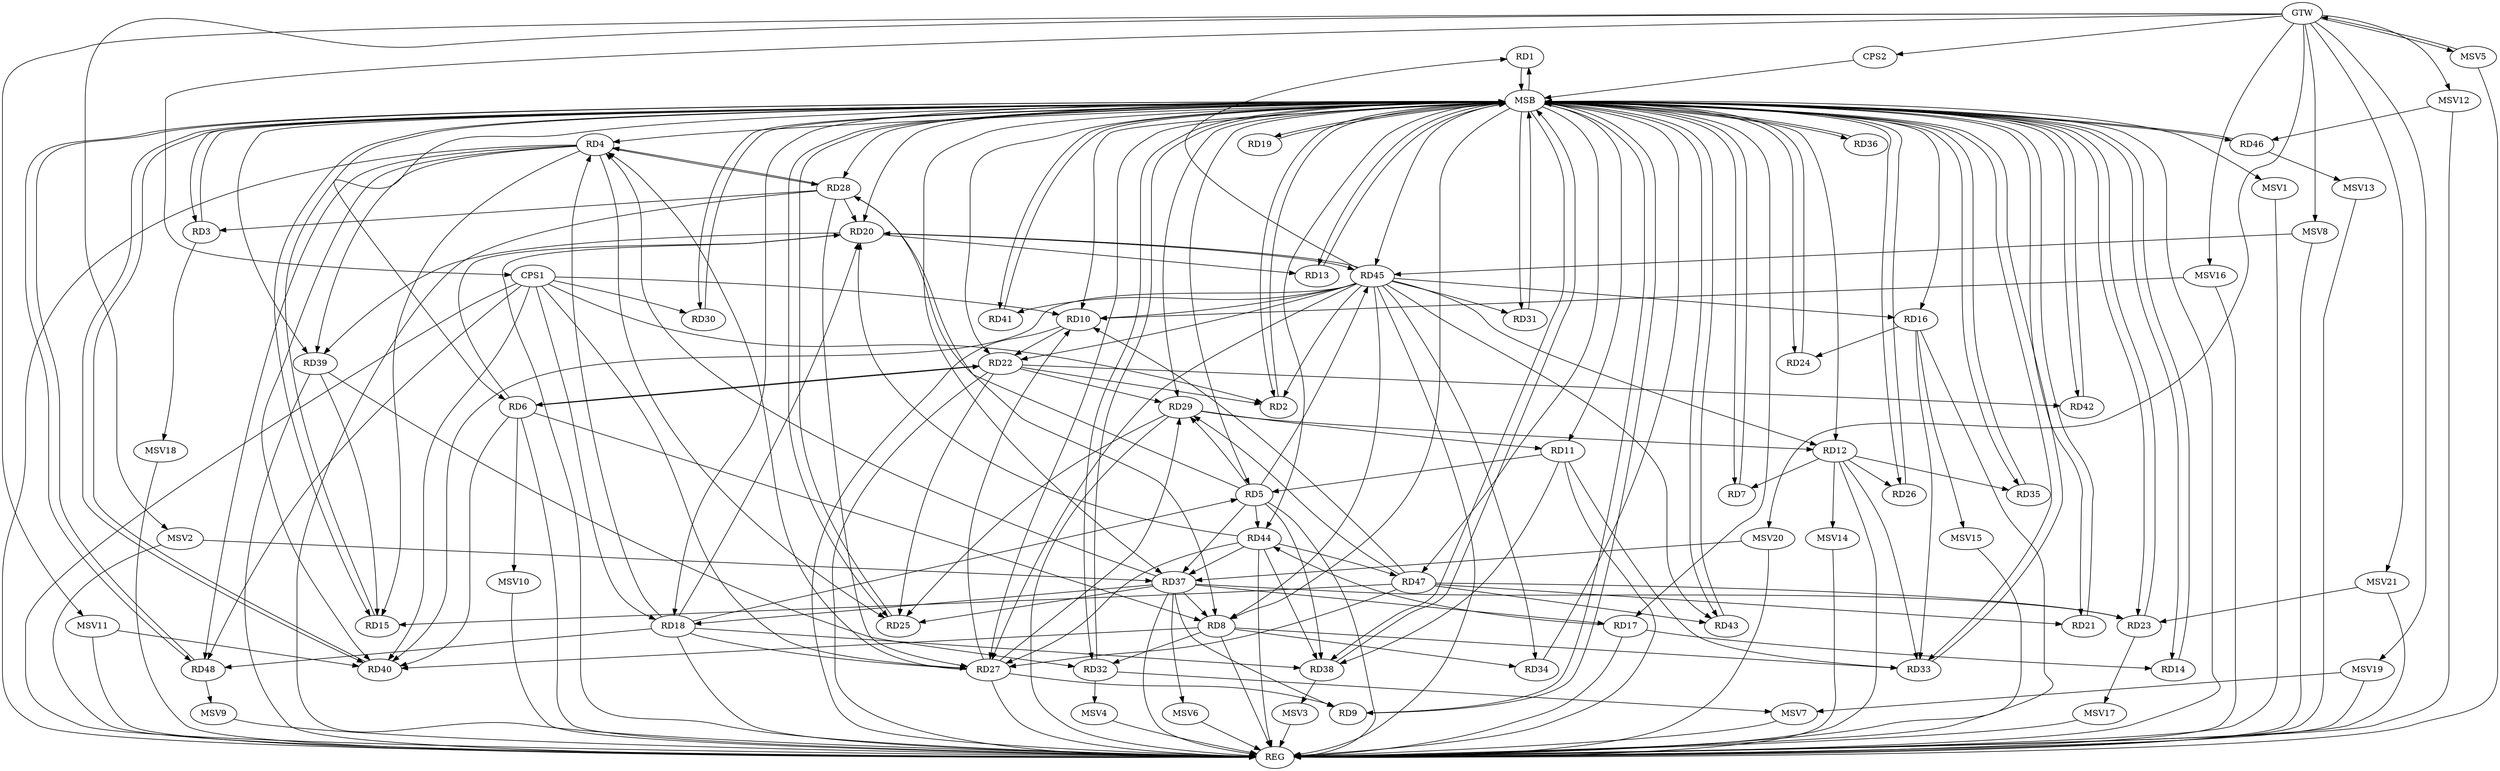 strict digraph G {
  RD1 [ label="RD1" ];
  RD2 [ label="RD2" ];
  RD3 [ label="RD3" ];
  RD4 [ label="RD4" ];
  RD5 [ label="RD5" ];
  RD6 [ label="RD6" ];
  RD7 [ label="RD7" ];
  RD8 [ label="RD8" ];
  RD9 [ label="RD9" ];
  RD10 [ label="RD10" ];
  RD11 [ label="RD11" ];
  RD12 [ label="RD12" ];
  RD13 [ label="RD13" ];
  RD14 [ label="RD14" ];
  RD15 [ label="RD15" ];
  RD16 [ label="RD16" ];
  RD17 [ label="RD17" ];
  RD18 [ label="RD18" ];
  RD19 [ label="RD19" ];
  RD20 [ label="RD20" ];
  RD21 [ label="RD21" ];
  RD22 [ label="RD22" ];
  RD23 [ label="RD23" ];
  RD24 [ label="RD24" ];
  RD25 [ label="RD25" ];
  RD26 [ label="RD26" ];
  RD27 [ label="RD27" ];
  RD28 [ label="RD28" ];
  RD29 [ label="RD29" ];
  RD30 [ label="RD30" ];
  RD31 [ label="RD31" ];
  RD32 [ label="RD32" ];
  RD33 [ label="RD33" ];
  RD34 [ label="RD34" ];
  RD35 [ label="RD35" ];
  RD36 [ label="RD36" ];
  RD37 [ label="RD37" ];
  RD38 [ label="RD38" ];
  RD39 [ label="RD39" ];
  RD40 [ label="RD40" ];
  RD41 [ label="RD41" ];
  RD42 [ label="RD42" ];
  RD43 [ label="RD43" ];
  RD44 [ label="RD44" ];
  RD45 [ label="RD45" ];
  RD46 [ label="RD46" ];
  RD47 [ label="RD47" ];
  RD48 [ label="RD48" ];
  CPS1 [ label="CPS1" ];
  CPS2 [ label="CPS2" ];
  GTW [ label="GTW" ];
  REG [ label="REG" ];
  MSB [ label="MSB" ];
  MSV1 [ label="MSV1" ];
  MSV2 [ label="MSV2" ];
  MSV3 [ label="MSV3" ];
  MSV4 [ label="MSV4" ];
  MSV5 [ label="MSV5" ];
  MSV6 [ label="MSV6" ];
  MSV7 [ label="MSV7" ];
  MSV8 [ label="MSV8" ];
  MSV9 [ label="MSV9" ];
  MSV10 [ label="MSV10" ];
  MSV11 [ label="MSV11" ];
  MSV12 [ label="MSV12" ];
  MSV13 [ label="MSV13" ];
  MSV14 [ label="MSV14" ];
  MSV15 [ label="MSV15" ];
  MSV16 [ label="MSV16" ];
  MSV17 [ label="MSV17" ];
  MSV18 [ label="MSV18" ];
  MSV19 [ label="MSV19" ];
  MSV20 [ label="MSV20" ];
  MSV21 [ label="MSV21" ];
  RD45 -> RD1;
  RD22 -> RD2;
  RD28 -> RD3;
  RD4 -> RD15;
  RD18 -> RD4;
  RD4 -> RD25;
  RD27 -> RD4;
  RD4 -> RD28;
  RD28 -> RD4;
  RD37 -> RD4;
  RD4 -> RD39;
  RD4 -> RD40;
  RD4 -> RD48;
  RD11 -> RD5;
  RD18 -> RD5;
  RD5 -> RD28;
  RD5 -> RD29;
  RD5 -> RD37;
  RD5 -> RD38;
  RD5 -> RD44;
  RD5 -> RD45;
  RD6 -> RD8;
  RD6 -> RD20;
  RD6 -> RD22;
  RD22 -> RD6;
  RD6 -> RD40;
  RD12 -> RD7;
  RD28 -> RD8;
  RD8 -> RD32;
  RD8 -> RD33;
  RD8 -> RD34;
  RD37 -> RD8;
  RD8 -> RD40;
  RD45 -> RD8;
  RD27 -> RD9;
  RD37 -> RD9;
  RD10 -> RD22;
  RD27 -> RD10;
  RD45 -> RD10;
  RD47 -> RD10;
  RD29 -> RD11;
  RD11 -> RD33;
  RD11 -> RD38;
  RD12 -> RD26;
  RD29 -> RD12;
  RD12 -> RD33;
  RD12 -> RD35;
  RD45 -> RD12;
  RD20 -> RD13;
  RD17 -> RD14;
  RD39 -> RD15;
  RD47 -> RD15;
  RD16 -> RD24;
  RD16 -> RD33;
  RD45 -> RD16;
  RD37 -> RD17;
  RD17 -> RD44;
  RD18 -> RD20;
  RD18 -> RD27;
  RD37 -> RD18;
  RD18 -> RD38;
  RD18 -> RD48;
  RD28 -> RD20;
  RD20 -> RD39;
  RD44 -> RD20;
  RD20 -> RD45;
  RD45 -> RD20;
  RD47 -> RD21;
  RD22 -> RD25;
  RD22 -> RD29;
  RD22 -> RD42;
  RD37 -> RD23;
  RD47 -> RD23;
  RD29 -> RD25;
  RD37 -> RD25;
  RD28 -> RD27;
  RD27 -> RD29;
  RD44 -> RD27;
  RD45 -> RD27;
  RD47 -> RD27;
  RD47 -> RD29;
  RD39 -> RD32;
  RD44 -> RD37;
  RD44 -> RD38;
  RD45 -> RD40;
  RD45 -> RD43;
  RD47 -> RD43;
  RD44 -> RD47;
  CPS1 -> RD30;
  CPS1 -> RD10;
  CPS1 -> RD40;
  CPS1 -> RD48;
  CPS1 -> RD27;
  CPS1 -> RD18;
  CPS1 -> RD2;
  GTW -> CPS1;
  GTW -> CPS2;
  RD4 -> REG;
  RD5 -> REG;
  RD6 -> REG;
  RD8 -> REG;
  RD10 -> REG;
  RD11 -> REG;
  RD12 -> REG;
  RD16 -> REG;
  RD17 -> REG;
  RD18 -> REG;
  RD20 -> REG;
  RD22 -> REG;
  RD27 -> REG;
  RD28 -> REG;
  RD29 -> REG;
  RD37 -> REG;
  RD39 -> REG;
  RD44 -> REG;
  RD45 -> REG;
  CPS1 -> REG;
  RD1 -> MSB;
  MSB -> RD2;
  MSB -> RD3;
  MSB -> RD11;
  MSB -> RD17;
  MSB -> RD21;
  MSB -> RD28;
  MSB -> RD36;
  MSB -> RD44;
  MSB -> REG;
  RD2 -> MSB;
  MSB -> RD8;
  MSB -> RD13;
  MSB -> RD15;
  MSB -> RD18;
  MSB -> RD30;
  MSB -> RD43;
  MSB -> RD46;
  RD3 -> MSB;
  MSB -> RD24;
  MSB -> RD35;
  MSB -> RD37;
  RD7 -> MSB;
  MSB -> RD10;
  MSB -> RD29;
  RD9 -> MSB;
  MSB -> RD41;
  MSB -> RD45;
  MSB -> RD47;
  RD13 -> MSB;
  MSB -> RD5;
  MSB -> RD32;
  RD14 -> MSB;
  MSB -> RD4;
  MSB -> RD9;
  MSB -> RD19;
  MSB -> RD25;
  MSB -> RD26;
  MSB -> RD31;
  RD15 -> MSB;
  MSB -> RD20;
  MSB -> RD27;
  RD19 -> MSB;
  MSB -> RD1;
  MSB -> RD12;
  MSB -> RD16;
  RD21 -> MSB;
  MSB -> RD7;
  RD23 -> MSB;
  MSB -> RD38;
  RD24 -> MSB;
  MSB -> RD42;
  MSB -> RD48;
  RD25 -> MSB;
  MSB -> RD39;
  RD26 -> MSB;
  MSB -> RD6;
  MSB -> RD40;
  RD30 -> MSB;
  MSB -> RD23;
  MSB -> RD33;
  RD31 -> MSB;
  RD32 -> MSB;
  RD33 -> MSB;
  RD34 -> MSB;
  MSB -> RD22;
  RD35 -> MSB;
  RD36 -> MSB;
  RD38 -> MSB;
  RD40 -> MSB;
  MSB -> RD14;
  RD41 -> MSB;
  RD42 -> MSB;
  RD43 -> MSB;
  RD46 -> MSB;
  RD48 -> MSB;
  CPS2 -> MSB;
  RD45 -> RD22;
  RD45 -> RD41;
  RD45 -> RD2;
  RD45 -> RD34;
  RD45 -> RD31;
  MSB -> MSV1;
  MSV1 -> REG;
  MSV2 -> RD37;
  GTW -> MSV2;
  MSV2 -> REG;
  RD38 -> MSV3;
  MSV3 -> REG;
  RD32 -> MSV4;
  MSV4 -> REG;
  MSV5 -> GTW;
  GTW -> MSV5;
  MSV5 -> REG;
  RD37 -> MSV6;
  MSV6 -> REG;
  RD32 -> MSV7;
  MSV7 -> REG;
  MSV8 -> RD45;
  GTW -> MSV8;
  MSV8 -> REG;
  RD48 -> MSV9;
  MSV9 -> REG;
  RD6 -> MSV10;
  MSV10 -> REG;
  MSV11 -> RD40;
  GTW -> MSV11;
  MSV11 -> REG;
  MSV12 -> RD46;
  GTW -> MSV12;
  MSV12 -> REG;
  RD46 -> MSV13;
  MSV13 -> REG;
  RD12 -> MSV14;
  MSV14 -> REG;
  RD16 -> MSV15;
  MSV15 -> REG;
  MSV16 -> RD10;
  GTW -> MSV16;
  MSV16 -> REG;
  RD23 -> MSV17;
  MSV17 -> REG;
  RD3 -> MSV18;
  MSV18 -> REG;
  MSV19 -> MSV7;
  GTW -> MSV19;
  MSV19 -> REG;
  MSV20 -> RD37;
  GTW -> MSV20;
  MSV20 -> REG;
  MSV21 -> RD23;
  GTW -> MSV21;
  MSV21 -> REG;
}
